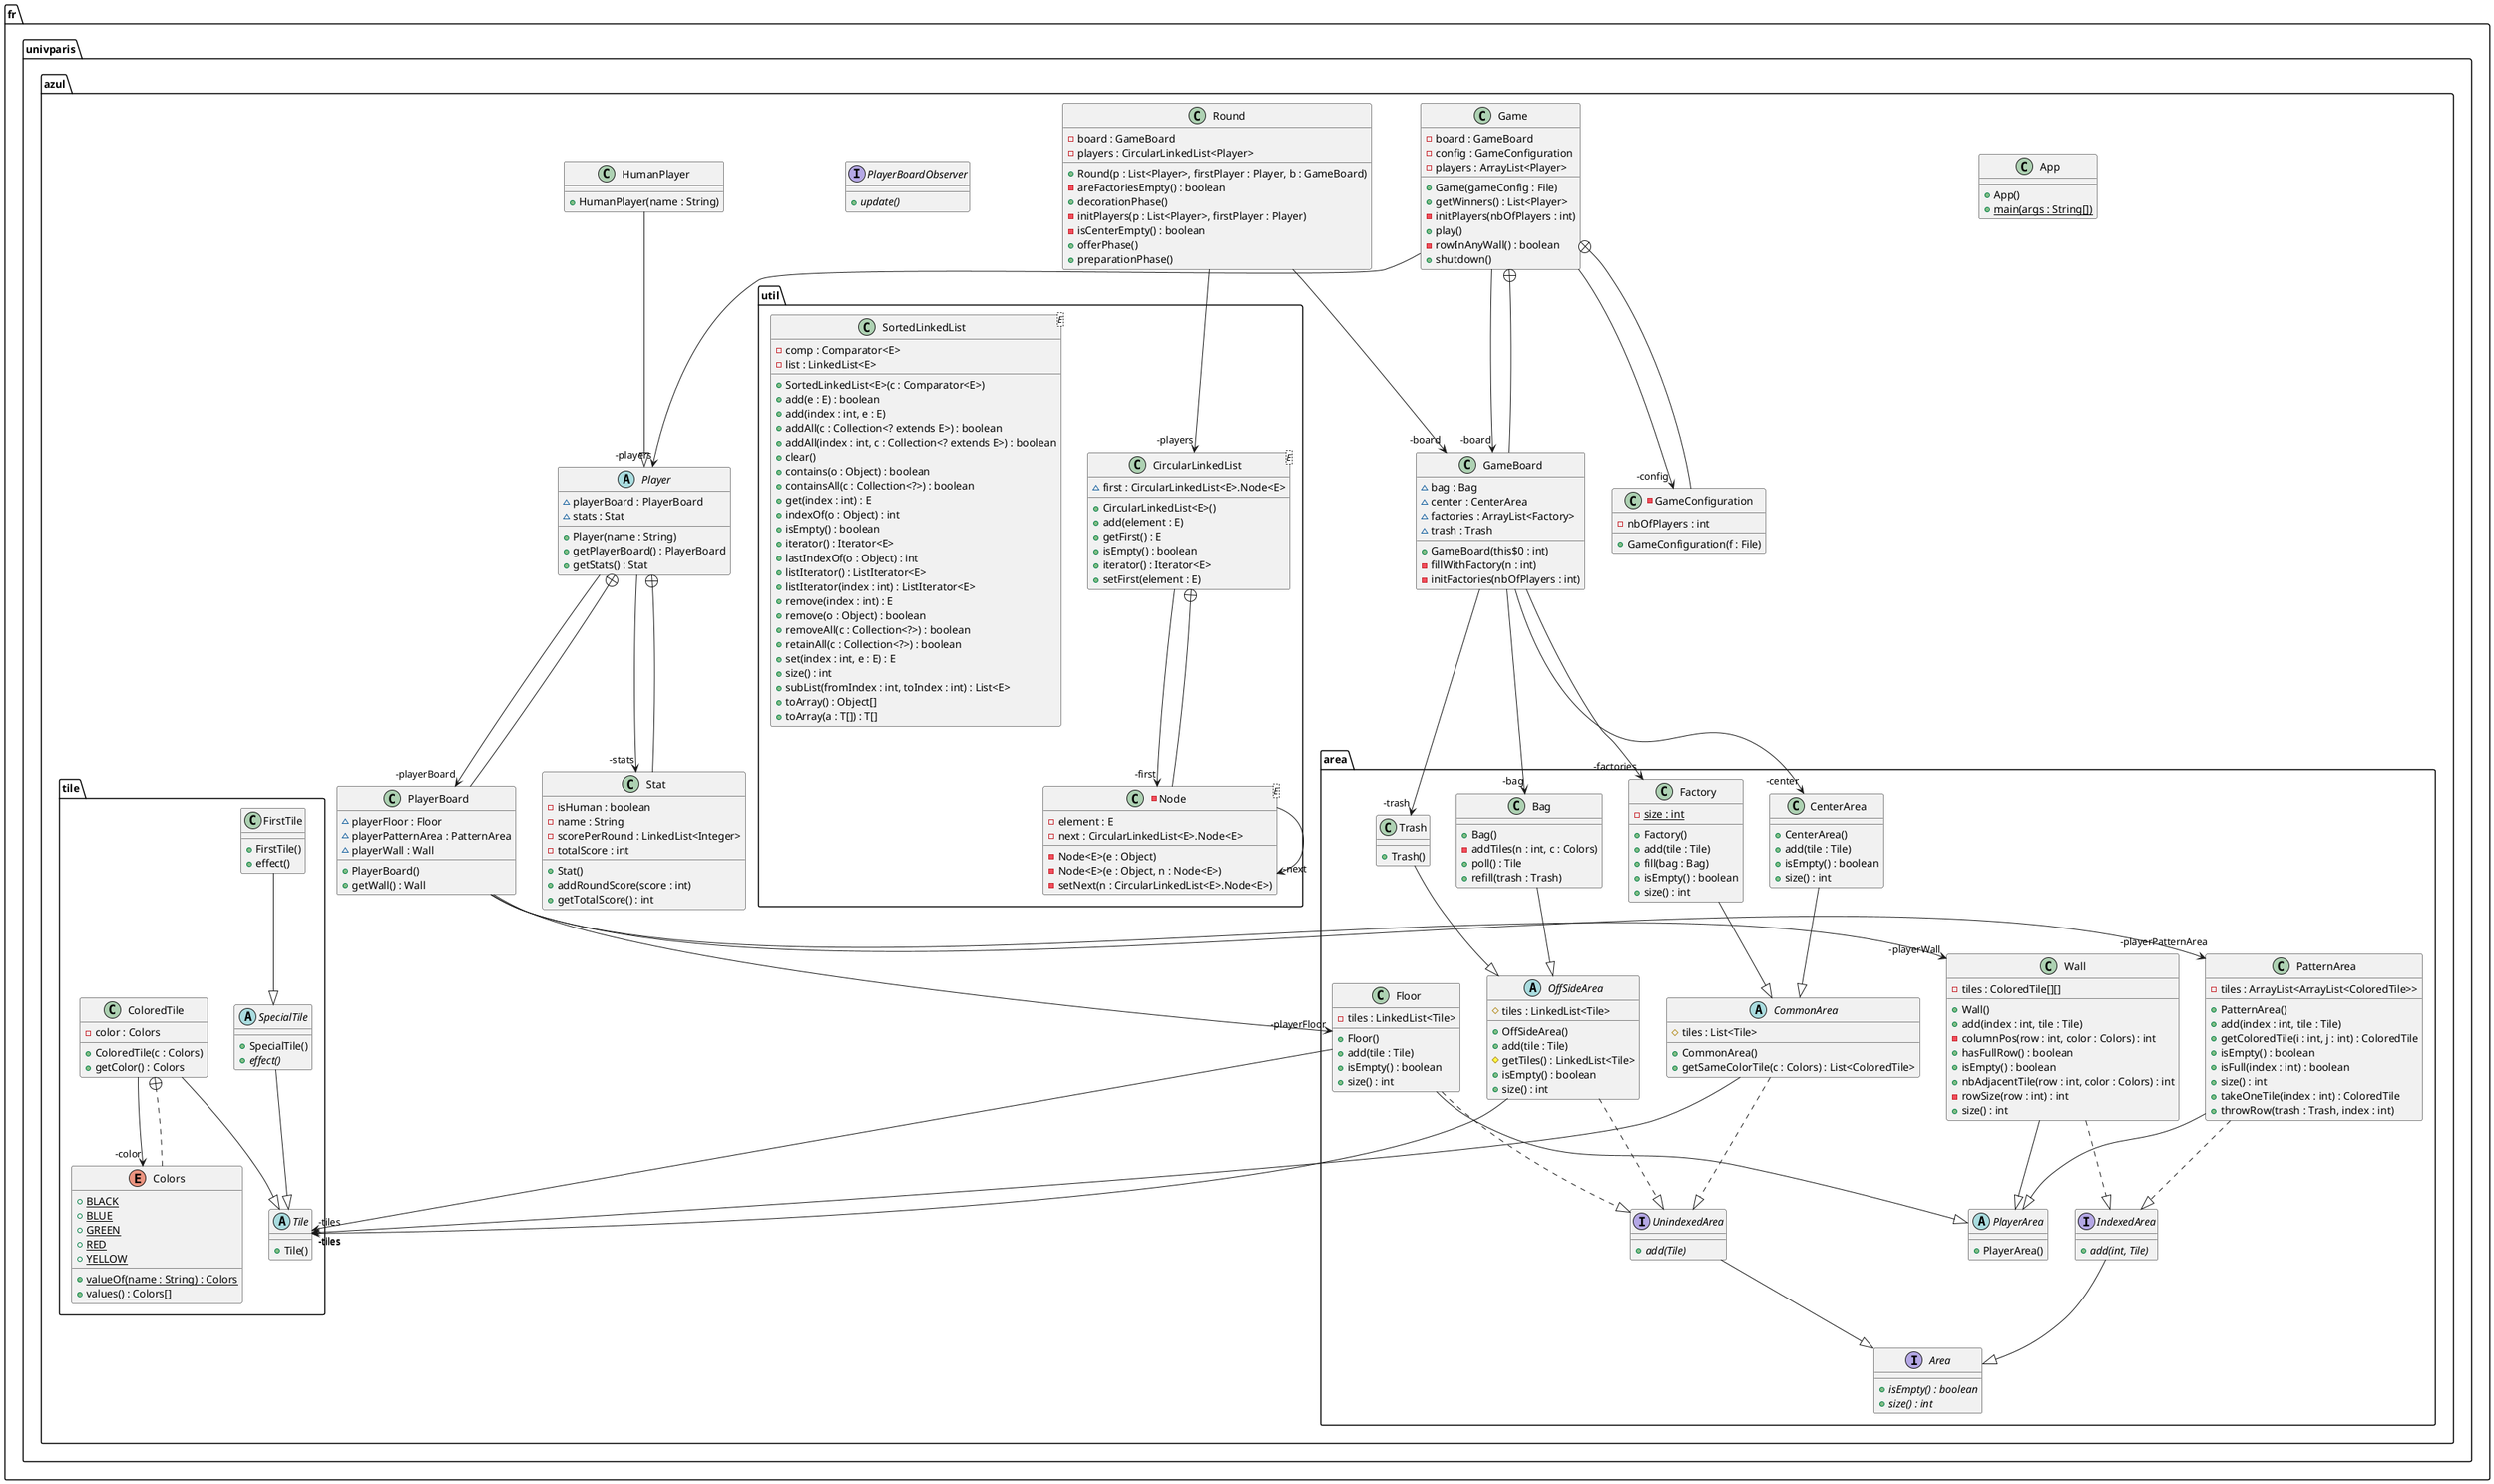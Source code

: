 @startuml
package fr.univparis.azul {
  class App {
    + App()
    + main(args : String[]) {static}
  }
  class Game {
    - board : GameBoard
    - config : GameConfiguration
    - players : ArrayList<Player>
    + Game(gameConfig : File)
    + getWinners() : List<Player>
    - initPlayers(nbOfPlayers : int)
    + play()
    - rowInAnyWall() : boolean
    + shutdown()
  }
  class GameBoard {
    ~ bag : Bag
    ~ center : CenterArea
    ~ factories : ArrayList<Factory>
    ~ trash : Trash
    + GameBoard(this$0 : int)
    - fillWithFactory(n : int)
    - initFactories(nbOfPlayers : int)
  }
  -class GameConfiguration {
    - nbOfPlayers : int
    + GameConfiguration(f : File)
  }
  class HumanPlayer {
    + HumanPlayer(name : String)
  }
  abstract class Player {
    ~ playerBoard : PlayerBoard
    ~ stats : Stat
    + Player(name : String)
    + getPlayerBoard() : PlayerBoard
    + getStats() : Stat
  }
  class PlayerBoard {
    ~ playerFloor : Floor
    ~ playerPatternArea : PatternArea
    ~ playerWall : Wall
    + PlayerBoard()
    + getWall() : Wall
  }
  class Stat {
    - isHuman : boolean
    - name : String
    - scorePerRound : LinkedList<Integer>
    - totalScore : int
    + Stat()
    + addRoundScore(score : int)
    + getTotalScore() : int
  }
  interface PlayerBoardObserver {
    + update() {abstract}
  }
  class Round {
    - board : GameBoard
    - players : CircularLinkedList<Player>
    + Round(p : List<Player>, firstPlayer : Player, b : GameBoard)
    - areFactoriesEmpty() : boolean
    + decorationPhase()
    - initPlayers(p : List<Player>, firstPlayer : Player)
    - isCenterEmpty() : boolean
    + offerPhase()
    + preparationPhase()
  }
}
package fr.univparis.azul.area {
  interface Area {
    + isEmpty() : boolean {abstract}
    + size() : int {abstract}
  }
  class Bag {
    + Bag()
    - addTiles(n : int, c : Colors)
    + poll() : Tile
    + refill(trash : Trash)
  }
  class CenterArea {
    + CenterArea()
    + add(tile : Tile)
    + isEmpty() : boolean
    + size() : int
  }
  abstract class CommonArea {
    # tiles : List<Tile>
    + CommonArea()
    + getSameColorTile(c : Colors) : List<ColoredTile>
  }
  class Factory {
    - size : int {static}
    + Factory()
    + add(tile : Tile)
    + fill(bag : Bag)
    + isEmpty() : boolean
    + size() : int
  }
  class Floor {
    - tiles : LinkedList<Tile>
    + Floor()
    + add(tile : Tile)
    + isEmpty() : boolean
    + size() : int
  }
  interface IndexedArea {
    + add(int, Tile) {abstract}
  }
  abstract class OffSideArea {
    # tiles : LinkedList<Tile>
    + OffSideArea()
    + add(tile : Tile)
    # getTiles() : LinkedList<Tile>
    + isEmpty() : boolean
    + size() : int
  }
  class PatternArea {
    - tiles : ArrayList<ArrayList<ColoredTile>>
    + PatternArea()
    + add(index : int, tile : Tile)
    + getColoredTile(i : int, j : int) : ColoredTile
    + isEmpty() : boolean
    + isFull(index : int) : boolean
    + size() : int
    + takeOneTile(index : int) : ColoredTile
    + throwRow(trash : Trash, index : int)
  }
  abstract class PlayerArea {
    + PlayerArea()
  }
  class Trash {
    + Trash()
  }
  interface UnindexedArea {
    + add(Tile) {abstract}
  }
  class Wall {
    - tiles : ColoredTile[][]
    + Wall()
    + add(index : int, tile : Tile)
    - columnPos(row : int, color : Colors) : int
    + hasFullRow() : boolean
    + isEmpty() : boolean
    + nbAdjacentTile(row : int, color : Colors) : int
    - rowSize(row : int) : int
    + size() : int
  }
}
package fr.univparis.azul.util {
  class CircularLinkedList<E> {
    ~ first : CircularLinkedList<E>.Node<E>
    + CircularLinkedList<E>()
    + add(element : E)
    + getFirst() : E
    + isEmpty() : boolean
    + iterator() : Iterator<E>
    + setFirst(element : E)
  }
  -class Node<E> {
    - element : E
    - next : CircularLinkedList<E>.Node<E>
    - Node<E>(e : Object)
    - Node<E>(e : Object, n : Node<E>)
    - setNext(n : CircularLinkedList<E>.Node<E>)
  }
  class SortedLinkedList<E> {
    - comp : Comparator<E>
    - list : LinkedList<E>
    + SortedLinkedList<E>(c : Comparator<E>)
    + add(e : E) : boolean
    + add(index : int, e : E)
    + addAll(c : Collection<? extends E>) : boolean
    + addAll(index : int, c : Collection<? extends E>) : boolean
    + clear()
    + contains(o : Object) : boolean
    + containsAll(c : Collection<?>) : boolean
    + get(index : int) : E
    + indexOf(o : Object) : int
    + isEmpty() : boolean
    + iterator() : Iterator<E>
    + lastIndexOf(o : Object) : int
    + listIterator() : ListIterator<E>
    + listIterator(index : int) : ListIterator<E>
    + remove(index : int) : E
    + remove(o : Object) : boolean
    + removeAll(c : Collection<?>) : boolean
    + retainAll(c : Collection<?>) : boolean
    + set(index : int, e : E) : E
    + size() : int
    + subList(fromIndex : int, toIndex : int) : List<E>
    + toArray() : Object[]
    + toArray(a : T[]) : T[]
  }
}
package fr.univparis.azul.tile {
  class ColoredTile {
    - color : Colors
    + ColoredTile(c : Colors)
    + getColor() : Colors
  }
  enum Colors {
    + BLACK {static}
    + BLUE {static}
    + GREEN {static}
    + RED {static}
    + YELLOW {static}
    + valueOf(name : String) : Colors {static}
    + values() : Colors[] {static}
  }
  class FirstTile {
    + FirstTile()
    + effect()
  }
  abstract class SpecialTile {
    + SpecialTile()
    + effect() {abstract}
  }
  abstract class Tile {
    + Tile()
  }
}
PlayerBoard -->  "-playerPatternArea" PatternArea
GameBoard -->  "-bag" Bag
CommonArea -->  "-tiles" Tile
OffSideArea -->  "-tiles" Tile
GameBoard -->  "-trash" Trash
Round -->  "-board" GameBoard
PlayerBoard -->  "-playerWall" Wall
Colors ..+ ColoredTile
ColoredTile -->  "-color" Colors
Game -->  "-players" Player
Stat --+ Player
Player -->  "-stats" Stat
PlayerBoard -->  "-playerFloor" Floor
Round -->  "-players" CircularLinkedList
Game -->  "-config" GameConfiguration
GameConfiguration --+ Game
GameBoard -->  "-center" CenterArea
Node --+ CircularLinkedList
CircularLinkedList -->  "-first" Node
Floor -->  "-tiles" Tile
Game -->  "-board" GameBoard
GameBoard --+ Game
PlayerBoard --+ Player
Player -->  "-playerBoard" PlayerBoard
GameBoard -->  "-factories" Factory
Node -->  "-next" Node
HumanPlayer --|> Player 
Bag --|> OffSideArea 
CenterArea --|> CommonArea 
CommonArea ..|> UnindexedArea 
Factory --|> CommonArea 
Floor ..|> UnindexedArea 
Floor --|> PlayerArea 
IndexedArea --|> Area 
OffSideArea ..|> UnindexedArea 
PatternArea ..|> IndexedArea 
PatternArea --|> PlayerArea 
Trash --|> OffSideArea 
UnindexedArea --|> Area 
Wall ..|> IndexedArea 
Wall --|> PlayerArea 
ColoredTile --|> Tile 
FirstTile --|> SpecialTile 
SpecialTile --|> Tile 
@enduml